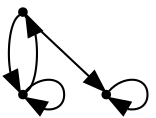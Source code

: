 digraph model {
	0 [shape=point,label=""];
	1 [shape=point,label=""];
	2 [shape=point,label=""];
	0 -> 1 [shape=point,label=""];
	0 -> 2 [shape=point,label=""];
	1 -> 0 [shape=point,label=""];
	1 -> 1 [shape=point,label=""];
	2 -> 2 [shape=point,label=""];
}


